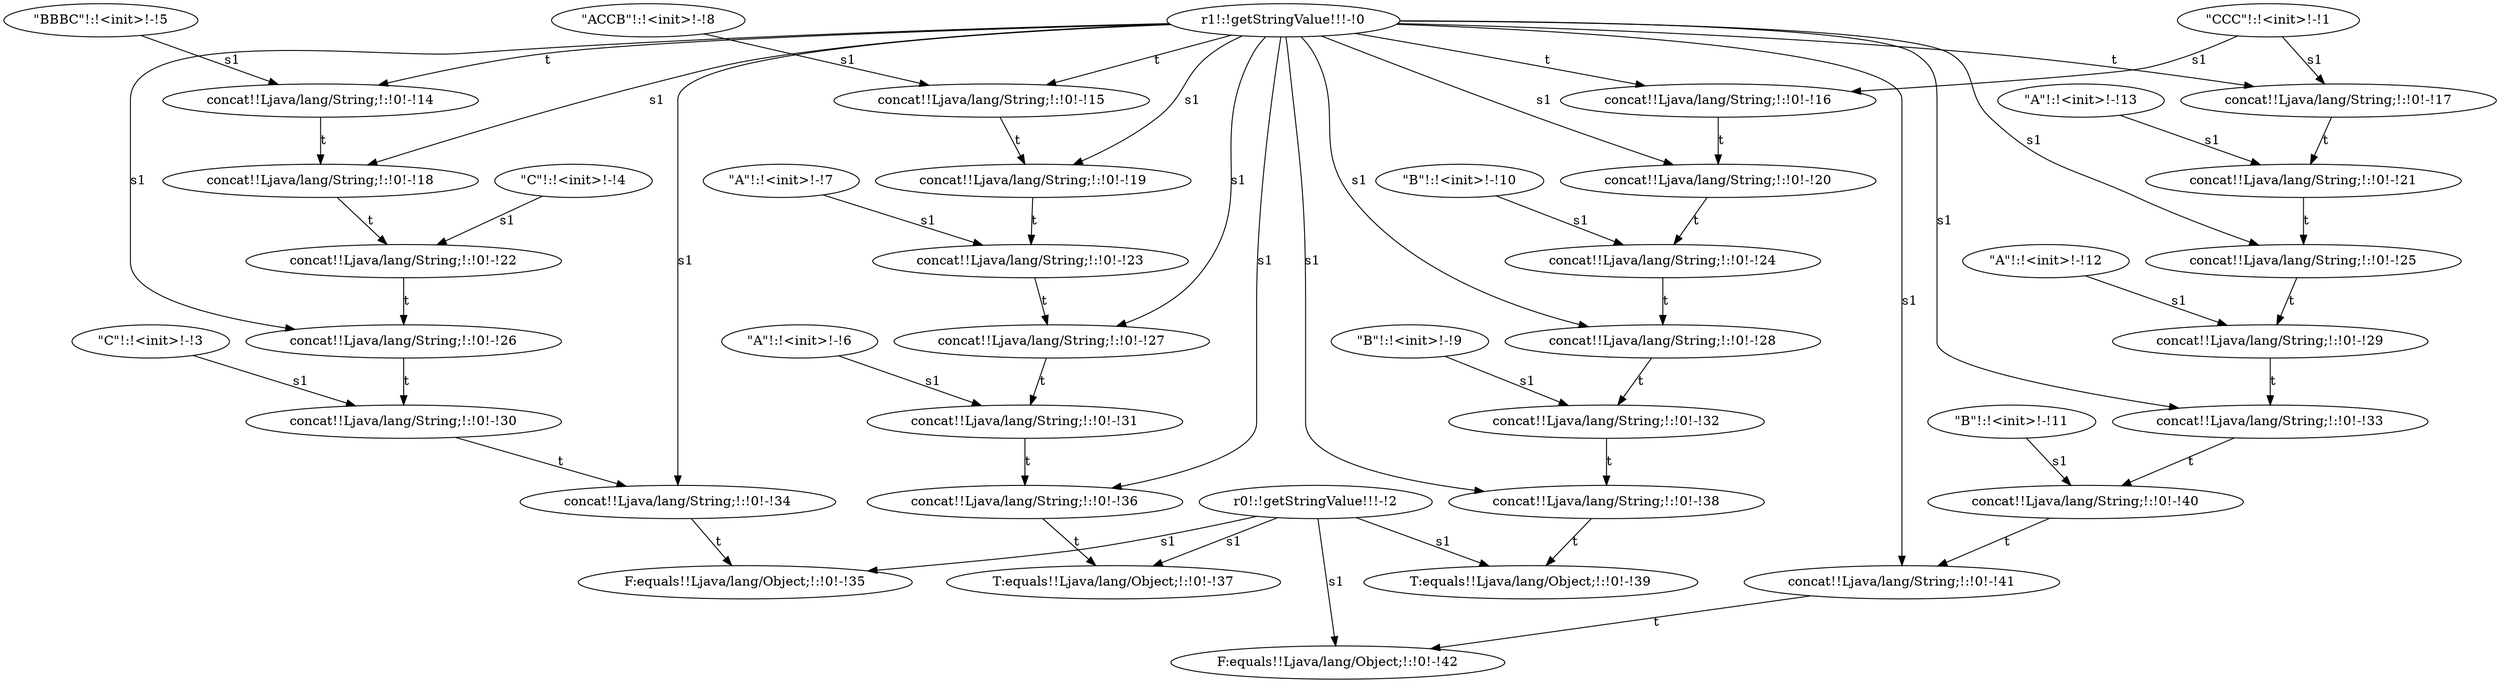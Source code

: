 digraph G {
  27 [ label="concat!!Ljava/lang/String;!:!0!-!27" ];
  14 [ label="concat!!Ljava/lang/String;!:!0!-!14" ];
  0 [ label="r1!:!getStringValue!!!-!0" ];
  9 [ label="\"B\"!:!<init>!-!9" ];
  39 [ label="T:equals!!Ljava/lang/Object;!:!0!-!39" ];
  25 [ label="concat!!Ljava/lang/String;!:!0!-!25" ];
  2 [ label="r0!:!getStringValue!!!-!2" ];
  26 [ label="concat!!Ljava/lang/String;!:!0!-!26" ];
  34 [ label="concat!!Ljava/lang/String;!:!0!-!34" ];
  10 [ label="\"B\"!:!<init>!-!10" ];
  28 [ label="concat!!Ljava/lang/String;!:!0!-!28" ];
  37 [ label="T:equals!!Ljava/lang/Object;!:!0!-!37" ];
  41 [ label="concat!!Ljava/lang/String;!:!0!-!41" ];
  19 [ label="concat!!Ljava/lang/String;!:!0!-!19" ];
  15 [ label="concat!!Ljava/lang/String;!:!0!-!15" ];
  6 [ label="\"A\"!:!<init>!-!6" ];
  17 [ label="concat!!Ljava/lang/String;!:!0!-!17" ];
  11 [ label="\"B\"!:!<init>!-!11" ];
  38 [ label="concat!!Ljava/lang/String;!:!0!-!38" ];
  20 [ label="concat!!Ljava/lang/String;!:!0!-!20" ];
  40 [ label="concat!!Ljava/lang/String;!:!0!-!40" ];
  23 [ label="concat!!Ljava/lang/String;!:!0!-!23" ];
  31 [ label="concat!!Ljava/lang/String;!:!0!-!31" ];
  18 [ label="concat!!Ljava/lang/String;!:!0!-!18" ];
  7 [ label="\"A\"!:!<init>!-!7" ];
  5 [ label="\"BBBC\"!:!<init>!-!5" ];
  3 [ label="\"C\"!:!<init>!-!3" ];
  29 [ label="concat!!Ljava/lang/String;!:!0!-!29" ];
  24 [ label="concat!!Ljava/lang/String;!:!0!-!24" ];
  21 [ label="concat!!Ljava/lang/String;!:!0!-!21" ];
  4 [ label="\"C\"!:!<init>!-!4" ];
  42 [ label="F:equals!!Ljava/lang/Object;!:!0!-!42" ];
  35 [ label="F:equals!!Ljava/lang/Object;!:!0!-!35" ];
  22 [ label="concat!!Ljava/lang/String;!:!0!-!22" ];
  36 [ label="concat!!Ljava/lang/String;!:!0!-!36" ];
  13 [ label="\"A\"!:!<init>!-!13" ];
  30 [ label="concat!!Ljava/lang/String;!:!0!-!30" ];
  16 [ label="concat!!Ljava/lang/String;!:!0!-!16" ];
  33 [ label="concat!!Ljava/lang/String;!:!0!-!33" ];
  1 [ label="\"CCC\"!:!<init>!-!1" ];
  12 [ label="\"A\"!:!<init>!-!12" ];
  8 [ label="\"ACCB\"!:!<init>!-!8" ];
  32 [ label="concat!!Ljava/lang/String;!:!0!-!32" ];
  0 -> 34 [ label="s1" ];
  30 -> 34 [ label="t" ];
  2 -> 35 [ label="s1" ];
  34 -> 35 [ label="t" ];
  0 -> 36 [ label="s1" ];
  31 -> 36 [ label="t" ];
  2 -> 37 [ label="s1" ];
  36 -> 37 [ label="t" ];
  0 -> 38 [ label="s1" ];
  32 -> 38 [ label="t" ];
  2 -> 39 [ label="s1" ];
  38 -> 39 [ label="t" ];
  0 -> 41 [ label="s1" ];
  40 -> 41 [ label="t" ];
  2 -> 42 [ label="s1" ];
  41 -> 42 [ label="t" ];
  3 -> 30 [ label="s1" ];
  26 -> 30 [ label="t" ];
  0 -> 26 [ label="s1" ];
  22 -> 26 [ label="t" ];
  4 -> 22 [ label="s1" ];
  18 -> 22 [ label="t" ];
  0 -> 18 [ label="s1" ];
  14 -> 18 [ label="t" ];
  5 -> 14 [ label="s1" ];
  0 -> 14 [ label="t" ];
  6 -> 31 [ label="s1" ];
  27 -> 31 [ label="t" ];
  0 -> 27 [ label="s1" ];
  23 -> 27 [ label="t" ];
  7 -> 23 [ label="s1" ];
  19 -> 23 [ label="t" ];
  0 -> 19 [ label="s1" ];
  15 -> 19 [ label="t" ];
  8 -> 15 [ label="s1" ];
  0 -> 15 [ label="t" ];
  9 -> 32 [ label="s1" ];
  28 -> 32 [ label="t" ];
  0 -> 28 [ label="s1" ];
  24 -> 28 [ label="t" ];
  10 -> 24 [ label="s1" ];
  20 -> 24 [ label="t" ];
  0 -> 20 [ label="s1" ];
  16 -> 20 [ label="t" ];
  1 -> 16 [ label="s1" ];
  0 -> 16 [ label="t" ];
  11 -> 40 [ label="s1" ];
  33 -> 40 [ label="t" ];
  0 -> 33 [ label="s1" ];
  29 -> 33 [ label="t" ];
  12 -> 29 [ label="s1" ];
  25 -> 29 [ label="t" ];
  0 -> 25 [ label="s1" ];
  21 -> 25 [ label="t" ];
  13 -> 21 [ label="s1" ];
  17 -> 21 [ label="t" ];
  1 -> 17 [ label="s1" ];
  0 -> 17 [ label="t" ];
}
